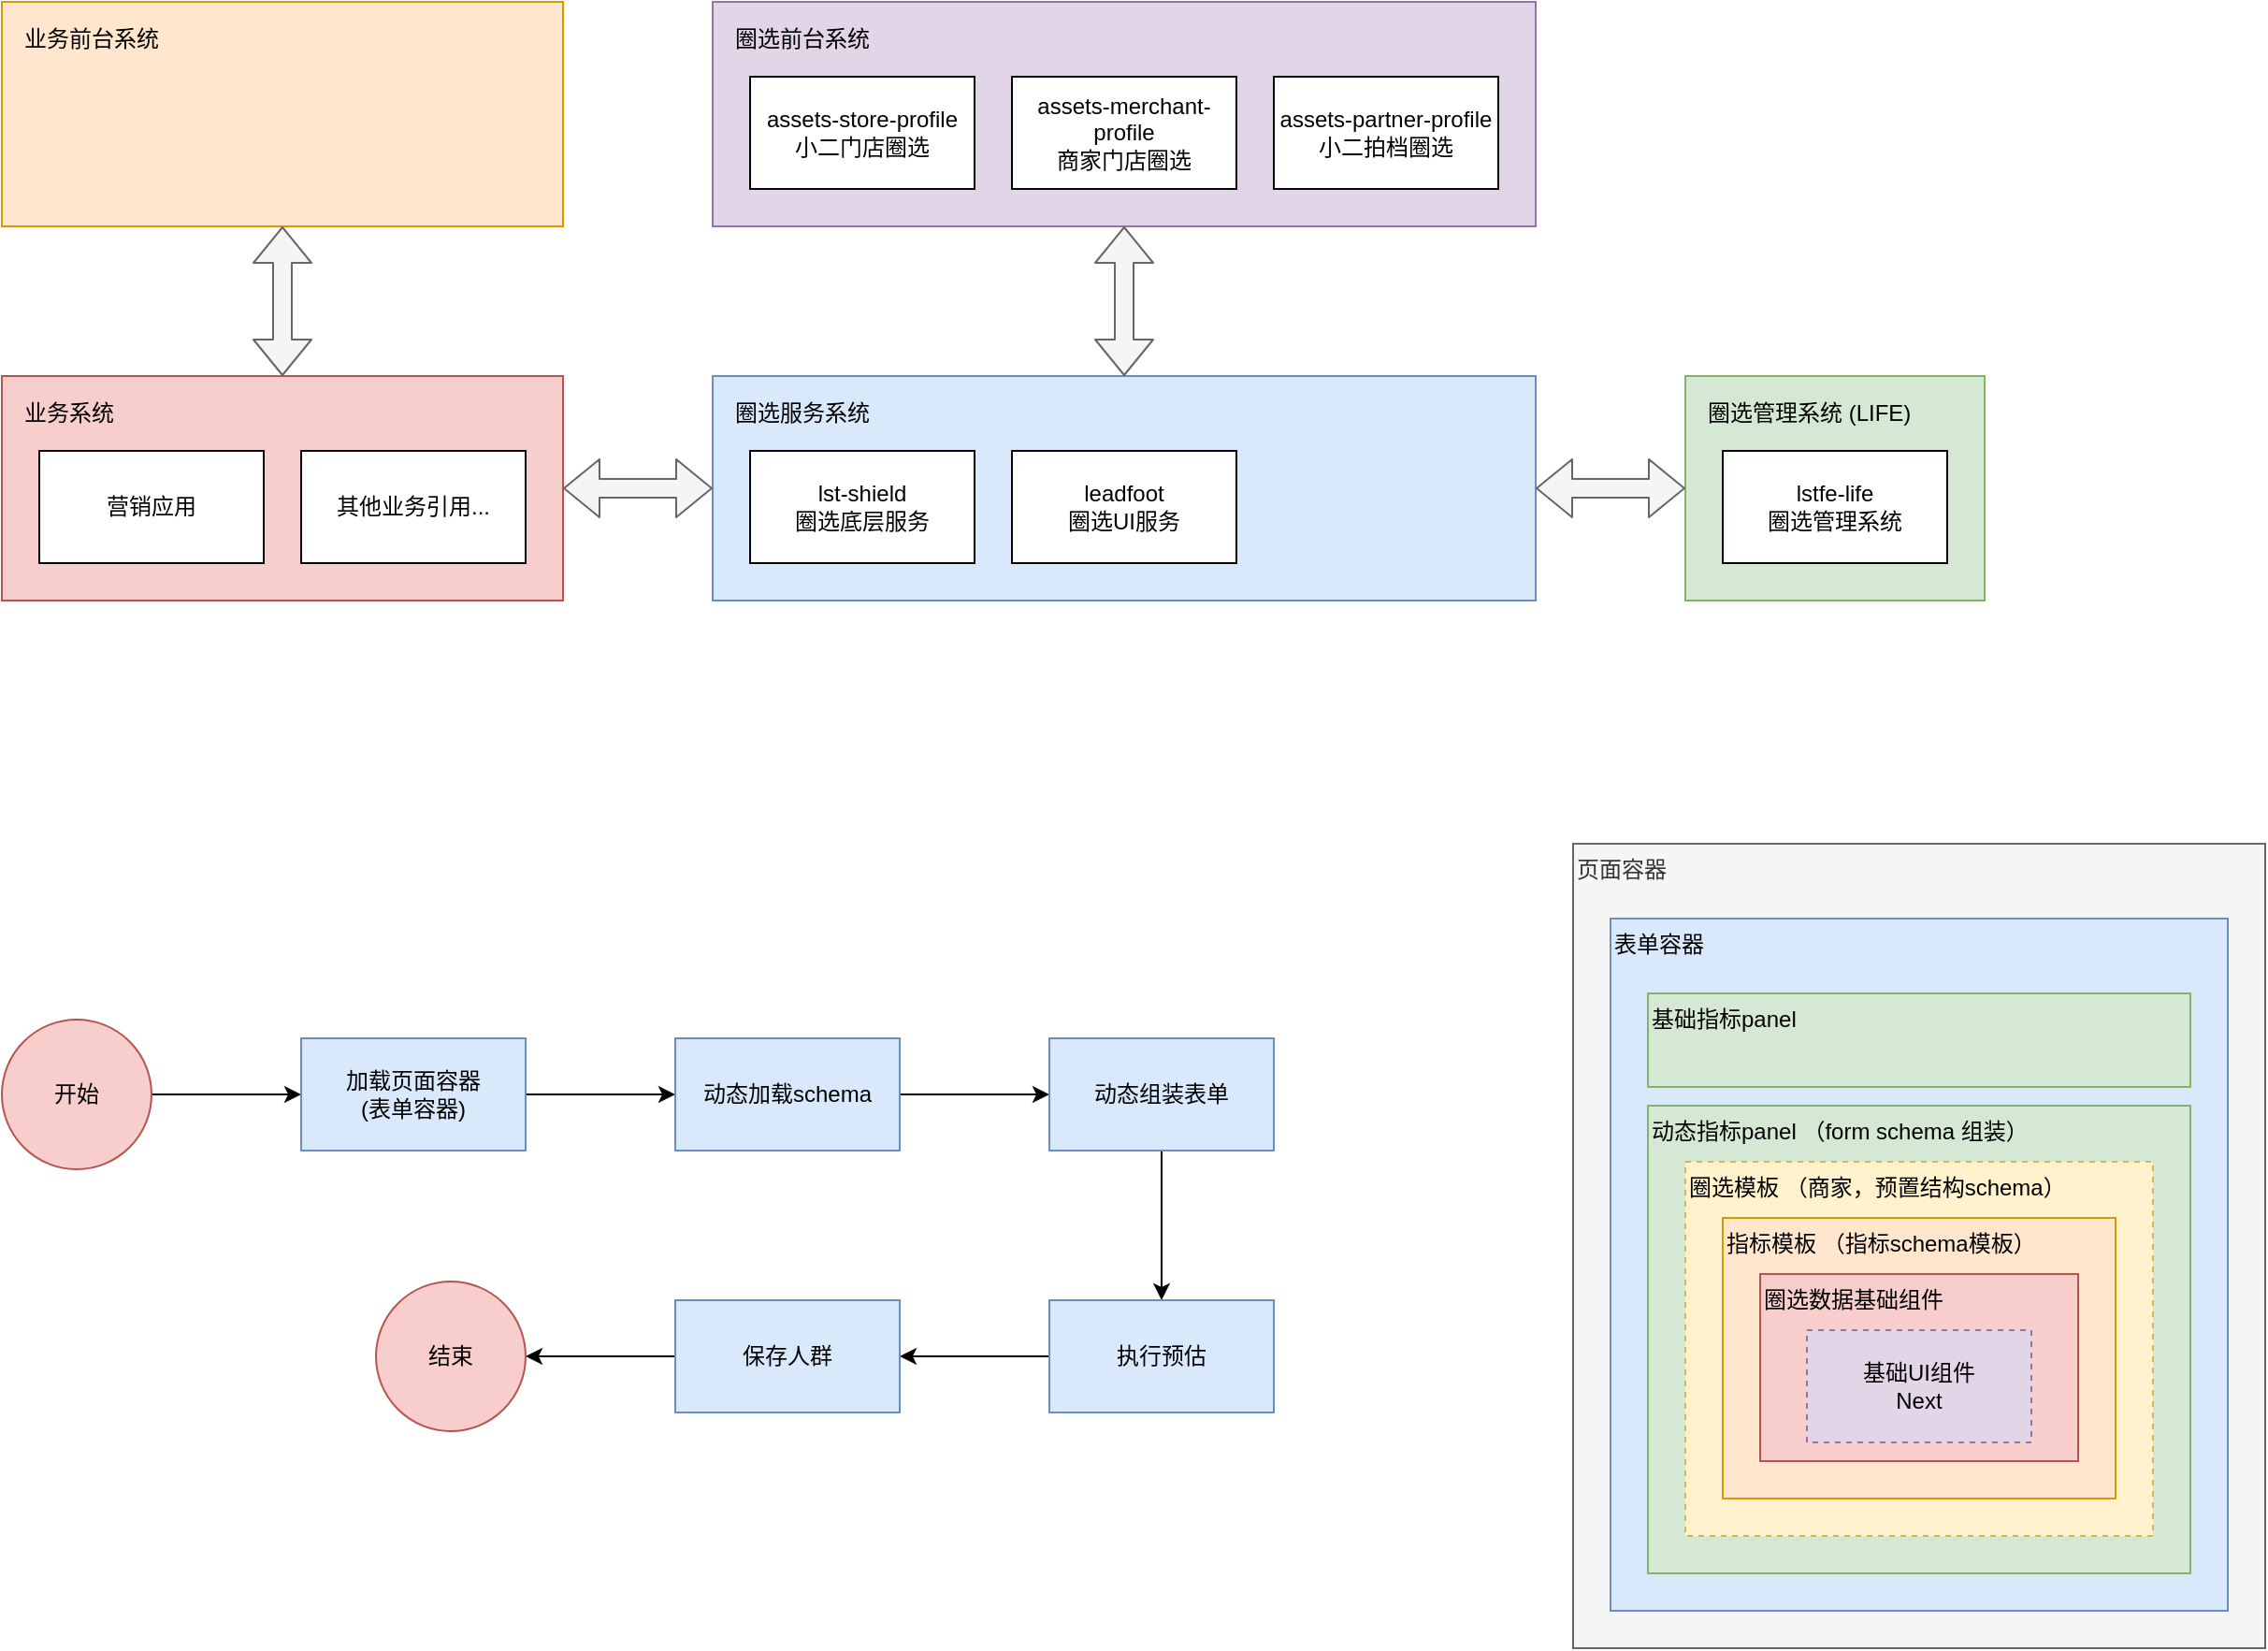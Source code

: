 <mxfile version="12.2.6" type="github" pages="1">
  <diagram id="8mvPLZoNpZ5Y-GIBwJK8" name="Page-1">
    <mxGraphModel dx="1412" dy="780" grid="1" gridSize="10" guides="1" tooltips="1" connect="1" arrows="1" fold="1" page="1" pageScale="1" pageWidth="827" pageHeight="1169" math="0" shadow="0">
      <root>
        <mxCell id="0"/>
        <mxCell id="1" parent="0"/>
        <mxCell id="Qj8eXajDFx0N2jeDMV3a-1" value="页面容器" style="rounded=0;whiteSpace=wrap;html=1;align=left;verticalAlign=top;fillColor=#f5f5f5;strokeColor=#666666;fontColor=#333333;" vertex="1" parent="1">
          <mxGeometry x="860" y="490" width="370" height="430" as="geometry"/>
        </mxCell>
        <mxCell id="H5b-eDL3CfRdgLxYvMOx-8" value="" style="rounded=0;whiteSpace=wrap;html=1;fillColor=#dae8fc;strokeColor=#6c8ebf;" parent="1" vertex="1">
          <mxGeometry x="400" y="240" width="440" height="120" as="geometry"/>
        </mxCell>
        <mxCell id="H5b-eDL3CfRdgLxYvMOx-6" value="" style="rounded=0;whiteSpace=wrap;html=1;fillColor=#e1d5e7;strokeColor=#9673a6;" parent="1" vertex="1">
          <mxGeometry x="400" y="40" width="440" height="120" as="geometry"/>
        </mxCell>
        <mxCell id="H5b-eDL3CfRdgLxYvMOx-1" value="assets-store-profile&lt;br&gt;小二门店圈选" style="rounded=0;whiteSpace=wrap;html=1;" parent="1" vertex="1">
          <mxGeometry x="420" y="80" width="120" height="60" as="geometry"/>
        </mxCell>
        <mxCell id="H5b-eDL3CfRdgLxYvMOx-2" value="assets-merchant-profile&lt;br&gt;商家门店圈选" style="rounded=0;whiteSpace=wrap;html=1;" parent="1" vertex="1">
          <mxGeometry x="560" y="80" width="120" height="60" as="geometry"/>
        </mxCell>
        <mxCell id="H5b-eDL3CfRdgLxYvMOx-4" value="assets-partner-profile&lt;br&gt;小二拍档圈选" style="rounded=0;whiteSpace=wrap;html=1;" parent="1" vertex="1">
          <mxGeometry x="700" y="80" width="120" height="60" as="geometry"/>
        </mxCell>
        <mxCell id="H5b-eDL3CfRdgLxYvMOx-7" value="圈选前台系统&amp;nbsp;" style="text;html=1;strokeColor=none;fillColor=none;align=left;verticalAlign=middle;whiteSpace=wrap;rounded=0;" parent="1" vertex="1">
          <mxGeometry x="410" y="50" width="120" height="20" as="geometry"/>
        </mxCell>
        <mxCell id="H5b-eDL3CfRdgLxYvMOx-9" value="圈选服务系统" style="text;html=1;strokeColor=none;fillColor=none;align=left;verticalAlign=middle;whiteSpace=wrap;rounded=0;" parent="1" vertex="1">
          <mxGeometry x="410" y="250" width="120" height="20" as="geometry"/>
        </mxCell>
        <mxCell id="H5b-eDL3CfRdgLxYvMOx-11" value="" style="rounded=0;whiteSpace=wrap;html=1;fillColor=#d5e8d4;strokeColor=#82b366;" parent="1" vertex="1">
          <mxGeometry x="920" y="240" width="160" height="120" as="geometry"/>
        </mxCell>
        <mxCell id="H5b-eDL3CfRdgLxYvMOx-12" value="圈选管理系统 (LIFE)" style="text;html=1;strokeColor=none;fillColor=none;align=left;verticalAlign=middle;whiteSpace=wrap;rounded=0;" parent="1" vertex="1">
          <mxGeometry x="930" y="250" width="130" height="20" as="geometry"/>
        </mxCell>
        <mxCell id="H5b-eDL3CfRdgLxYvMOx-13" value="lstfe-life&lt;br&gt;圈选管理系统" style="rounded=0;whiteSpace=wrap;html=1;" parent="1" vertex="1">
          <mxGeometry x="940" y="280" width="120" height="60" as="geometry"/>
        </mxCell>
        <mxCell id="H5b-eDL3CfRdgLxYvMOx-14" value="" style="shape=flexArrow;endArrow=classic;startArrow=classic;html=1;entryX=0.5;entryY=1;entryDx=0;entryDy=0;fillColor=#f5f5f5;strokeColor=#666666;" parent="1" source="H5b-eDL3CfRdgLxYvMOx-8" target="H5b-eDL3CfRdgLxYvMOx-6" edge="1">
          <mxGeometry width="50" height="50" relative="1" as="geometry">
            <mxPoint x="400" y="430" as="sourcePoint"/>
            <mxPoint x="450" y="380" as="targetPoint"/>
          </mxGeometry>
        </mxCell>
        <mxCell id="H5b-eDL3CfRdgLxYvMOx-15" value="" style="shape=flexArrow;endArrow=classic;startArrow=classic;html=1;entryX=0;entryY=0.5;entryDx=0;entryDy=0;exitX=1;exitY=0.5;exitDx=0;exitDy=0;fillColor=#f5f5f5;strokeColor=#666666;" parent="1" source="H5b-eDL3CfRdgLxYvMOx-8" target="H5b-eDL3CfRdgLxYvMOx-11" edge="1">
          <mxGeometry width="50" height="50" relative="1" as="geometry">
            <mxPoint x="400" y="430" as="sourcePoint"/>
            <mxPoint x="450" y="380" as="targetPoint"/>
          </mxGeometry>
        </mxCell>
        <mxCell id="H5b-eDL3CfRdgLxYvMOx-16" value="lst-shield&lt;br&gt;圈选底层服务" style="rounded=0;whiteSpace=wrap;html=1;align=center;" parent="1" vertex="1">
          <mxGeometry x="420" y="280" width="120" height="60" as="geometry"/>
        </mxCell>
        <mxCell id="H5b-eDL3CfRdgLxYvMOx-17" value="leadfoot&lt;br&gt;圈选UI服务" style="rounded=0;whiteSpace=wrap;html=1;align=center;" parent="1" vertex="1">
          <mxGeometry x="560" y="280" width="120" height="60" as="geometry"/>
        </mxCell>
        <mxCell id="H5b-eDL3CfRdgLxYvMOx-18" value="" style="rounded=0;whiteSpace=wrap;html=1;align=left;fillColor=#f8cecc;strokeColor=#b85450;" parent="1" vertex="1">
          <mxGeometry x="20" y="240" width="300" height="120" as="geometry"/>
        </mxCell>
        <mxCell id="H5b-eDL3CfRdgLxYvMOx-19" value="业务系统" style="text;html=1;strokeColor=none;fillColor=none;align=left;verticalAlign=middle;whiteSpace=wrap;rounded=0;" parent="1" vertex="1">
          <mxGeometry x="30" y="250" width="120" height="20" as="geometry"/>
        </mxCell>
        <mxCell id="H5b-eDL3CfRdgLxYvMOx-20" value="" style="shape=flexArrow;endArrow=classic;startArrow=classic;html=1;entryX=0;entryY=0.5;entryDx=0;entryDy=0;exitX=1;exitY=0.5;exitDx=0;exitDy=0;fillColor=#f5f5f5;strokeColor=#666666;" parent="1" edge="1">
          <mxGeometry width="50" height="50" relative="1" as="geometry">
            <mxPoint x="320" y="300" as="sourcePoint"/>
            <mxPoint x="400" y="300" as="targetPoint"/>
          </mxGeometry>
        </mxCell>
        <mxCell id="H5b-eDL3CfRdgLxYvMOx-21" value="营销应用" style="rounded=0;whiteSpace=wrap;html=1;align=center;" parent="1" vertex="1">
          <mxGeometry x="40" y="280" width="120" height="60" as="geometry"/>
        </mxCell>
        <mxCell id="H5b-eDL3CfRdgLxYvMOx-22" value="其他业务引用..." style="rounded=0;whiteSpace=wrap;html=1;align=center;" parent="1" vertex="1">
          <mxGeometry x="180" y="280" width="120" height="60" as="geometry"/>
        </mxCell>
        <mxCell id="H5b-eDL3CfRdgLxYvMOx-23" value="" style="rounded=0;whiteSpace=wrap;html=1;fillColor=#ffe6cc;strokeColor=#d79b00;" parent="1" vertex="1">
          <mxGeometry x="20" y="40" width="300" height="120" as="geometry"/>
        </mxCell>
        <mxCell id="H5b-eDL3CfRdgLxYvMOx-24" value="" style="shape=flexArrow;endArrow=classic;startArrow=classic;html=1;entryX=0.5;entryY=1;entryDx=0;entryDy=0;fillColor=#f5f5f5;strokeColor=#666666;" parent="1" edge="1">
          <mxGeometry width="50" height="50" relative="1" as="geometry">
            <mxPoint x="170" y="240" as="sourcePoint"/>
            <mxPoint x="170" y="160" as="targetPoint"/>
          </mxGeometry>
        </mxCell>
        <mxCell id="H5b-eDL3CfRdgLxYvMOx-25" value="业务前台系统&amp;nbsp;" style="text;html=1;strokeColor=none;fillColor=none;align=left;verticalAlign=middle;whiteSpace=wrap;rounded=0;" parent="1" vertex="1">
          <mxGeometry x="30" y="50" width="120" height="20" as="geometry"/>
        </mxCell>
        <mxCell id="H5b-eDL3CfRdgLxYvMOx-28" value="" style="edgeStyle=orthogonalEdgeStyle;rounded=0;orthogonalLoop=1;jettySize=auto;html=1;" parent="1" source="H5b-eDL3CfRdgLxYvMOx-26" edge="1">
          <mxGeometry relative="1" as="geometry">
            <mxPoint x="180" y="624" as="targetPoint"/>
          </mxGeometry>
        </mxCell>
        <mxCell id="H5b-eDL3CfRdgLxYvMOx-26" value="开始" style="ellipse;whiteSpace=wrap;html=1;aspect=fixed;align=center;fillColor=#f8cecc;strokeColor=#b85450;" parent="1" vertex="1">
          <mxGeometry x="20" y="584" width="80" height="80" as="geometry"/>
        </mxCell>
        <mxCell id="H5b-eDL3CfRdgLxYvMOx-31" value="" style="edgeStyle=orthogonalEdgeStyle;rounded=0;orthogonalLoop=1;jettySize=auto;html=1;" parent="1" source="H5b-eDL3CfRdgLxYvMOx-29" target="H5b-eDL3CfRdgLxYvMOx-30" edge="1">
          <mxGeometry relative="1" as="geometry"/>
        </mxCell>
        <mxCell id="H5b-eDL3CfRdgLxYvMOx-29" value="加载页面容器&lt;br&gt;(表单容器)" style="rounded=0;whiteSpace=wrap;html=1;align=center;fillColor=#dae8fc;strokeColor=#6c8ebf;" parent="1" vertex="1">
          <mxGeometry x="180" y="594" width="120" height="60" as="geometry"/>
        </mxCell>
        <mxCell id="H5b-eDL3CfRdgLxYvMOx-33" value="" style="edgeStyle=orthogonalEdgeStyle;rounded=0;orthogonalLoop=1;jettySize=auto;html=1;" parent="1" source="H5b-eDL3CfRdgLxYvMOx-30" target="H5b-eDL3CfRdgLxYvMOx-32" edge="1">
          <mxGeometry relative="1" as="geometry"/>
        </mxCell>
        <mxCell id="H5b-eDL3CfRdgLxYvMOx-30" value="动态加载schema" style="rounded=0;whiteSpace=wrap;html=1;align=center;fillColor=#dae8fc;strokeColor=#6c8ebf;" parent="1" vertex="1">
          <mxGeometry x="380" y="594" width="120" height="60" as="geometry"/>
        </mxCell>
        <mxCell id="H5b-eDL3CfRdgLxYvMOx-35" value="" style="edgeStyle=orthogonalEdgeStyle;rounded=0;orthogonalLoop=1;jettySize=auto;html=1;" parent="1" source="H5b-eDL3CfRdgLxYvMOx-32" target="H5b-eDL3CfRdgLxYvMOx-34" edge="1">
          <mxGeometry relative="1" as="geometry"/>
        </mxCell>
        <mxCell id="H5b-eDL3CfRdgLxYvMOx-32" value="动态组装表单" style="rounded=0;whiteSpace=wrap;html=1;align=center;fillColor=#dae8fc;strokeColor=#6c8ebf;" parent="1" vertex="1">
          <mxGeometry x="580" y="594" width="120" height="60" as="geometry"/>
        </mxCell>
        <mxCell id="H5b-eDL3CfRdgLxYvMOx-37" value="" style="edgeStyle=orthogonalEdgeStyle;rounded=0;orthogonalLoop=1;jettySize=auto;html=1;" parent="1" source="H5b-eDL3CfRdgLxYvMOx-34" target="H5b-eDL3CfRdgLxYvMOx-36" edge="1">
          <mxGeometry relative="1" as="geometry"/>
        </mxCell>
        <mxCell id="H5b-eDL3CfRdgLxYvMOx-34" value="执行预估" style="rounded=0;whiteSpace=wrap;html=1;align=center;fillColor=#dae8fc;strokeColor=#6c8ebf;" parent="1" vertex="1">
          <mxGeometry x="580" y="734" width="120" height="60" as="geometry"/>
        </mxCell>
        <mxCell id="H5b-eDL3CfRdgLxYvMOx-39" value="" style="edgeStyle=orthogonalEdgeStyle;rounded=0;orthogonalLoop=1;jettySize=auto;html=1;" parent="1" source="H5b-eDL3CfRdgLxYvMOx-36" edge="1">
          <mxGeometry relative="1" as="geometry">
            <mxPoint x="300" y="764" as="targetPoint"/>
          </mxGeometry>
        </mxCell>
        <mxCell id="H5b-eDL3CfRdgLxYvMOx-36" value="保存人群" style="rounded=0;whiteSpace=wrap;html=1;align=center;fillColor=#dae8fc;strokeColor=#6c8ebf;" parent="1" vertex="1">
          <mxGeometry x="380" y="734" width="120" height="60" as="geometry"/>
        </mxCell>
        <mxCell id="H5b-eDL3CfRdgLxYvMOx-40" value="结束" style="ellipse;whiteSpace=wrap;html=1;aspect=fixed;align=center;fillColor=#f8cecc;strokeColor=#b85450;" parent="1" vertex="1">
          <mxGeometry x="220" y="724" width="80" height="80" as="geometry"/>
        </mxCell>
        <mxCell id="Qj8eXajDFx0N2jeDMV3a-2" value="表单容器" style="rounded=0;whiteSpace=wrap;html=1;align=left;verticalAlign=top;fillColor=#dae8fc;strokeColor=#6c8ebf;" vertex="1" parent="1">
          <mxGeometry x="880" y="530" width="330" height="370" as="geometry"/>
        </mxCell>
        <mxCell id="Qj8eXajDFx0N2jeDMV3a-3" value="基础指标panel" style="rounded=0;whiteSpace=wrap;html=1;align=left;verticalAlign=top;fillColor=#d5e8d4;strokeColor=#82b366;" vertex="1" parent="1">
          <mxGeometry x="900" y="570" width="290" height="50" as="geometry"/>
        </mxCell>
        <mxCell id="Qj8eXajDFx0N2jeDMV3a-4" value="动态指标panel （form schema 组装）" style="rounded=0;whiteSpace=wrap;html=1;align=left;verticalAlign=top;fillColor=#d5e8d4;strokeColor=#82b366;" vertex="1" parent="1">
          <mxGeometry x="900" y="630" width="290" height="250" as="geometry"/>
        </mxCell>
        <mxCell id="Qj8eXajDFx0N2jeDMV3a-5" value="圈选模板 （商家，预置结构schema）" style="rounded=0;whiteSpace=wrap;html=1;align=left;verticalAlign=top;dashed=1;fillColor=#fff2cc;strokeColor=#d6b656;" vertex="1" parent="1">
          <mxGeometry x="920" y="660" width="250" height="200" as="geometry"/>
        </mxCell>
        <mxCell id="Qj8eXajDFx0N2jeDMV3a-6" value="指标模板 （指标schema模板）" style="rounded=0;whiteSpace=wrap;html=1;align=left;verticalAlign=top;fillColor=#ffe6cc;strokeColor=#d79b00;" vertex="1" parent="1">
          <mxGeometry x="940" y="690" width="210" height="150" as="geometry"/>
        </mxCell>
        <mxCell id="Qj8eXajDFx0N2jeDMV3a-7" value="圈选数据基础组件" style="rounded=0;whiteSpace=wrap;html=1;align=left;verticalAlign=top;fillColor=#f8cecc;strokeColor=#b85450;" vertex="1" parent="1">
          <mxGeometry x="960" y="720" width="170" height="100" as="geometry"/>
        </mxCell>
        <mxCell id="Qj8eXajDFx0N2jeDMV3a-8" value="基础UI组件&lt;br&gt;Next" style="rounded=0;whiteSpace=wrap;html=1;dashed=1;align=center;fillColor=#e1d5e7;strokeColor=#9673a6;" vertex="1" parent="1">
          <mxGeometry x="985" y="750" width="120" height="60" as="geometry"/>
        </mxCell>
      </root>
    </mxGraphModel>
  </diagram>
</mxfile>
